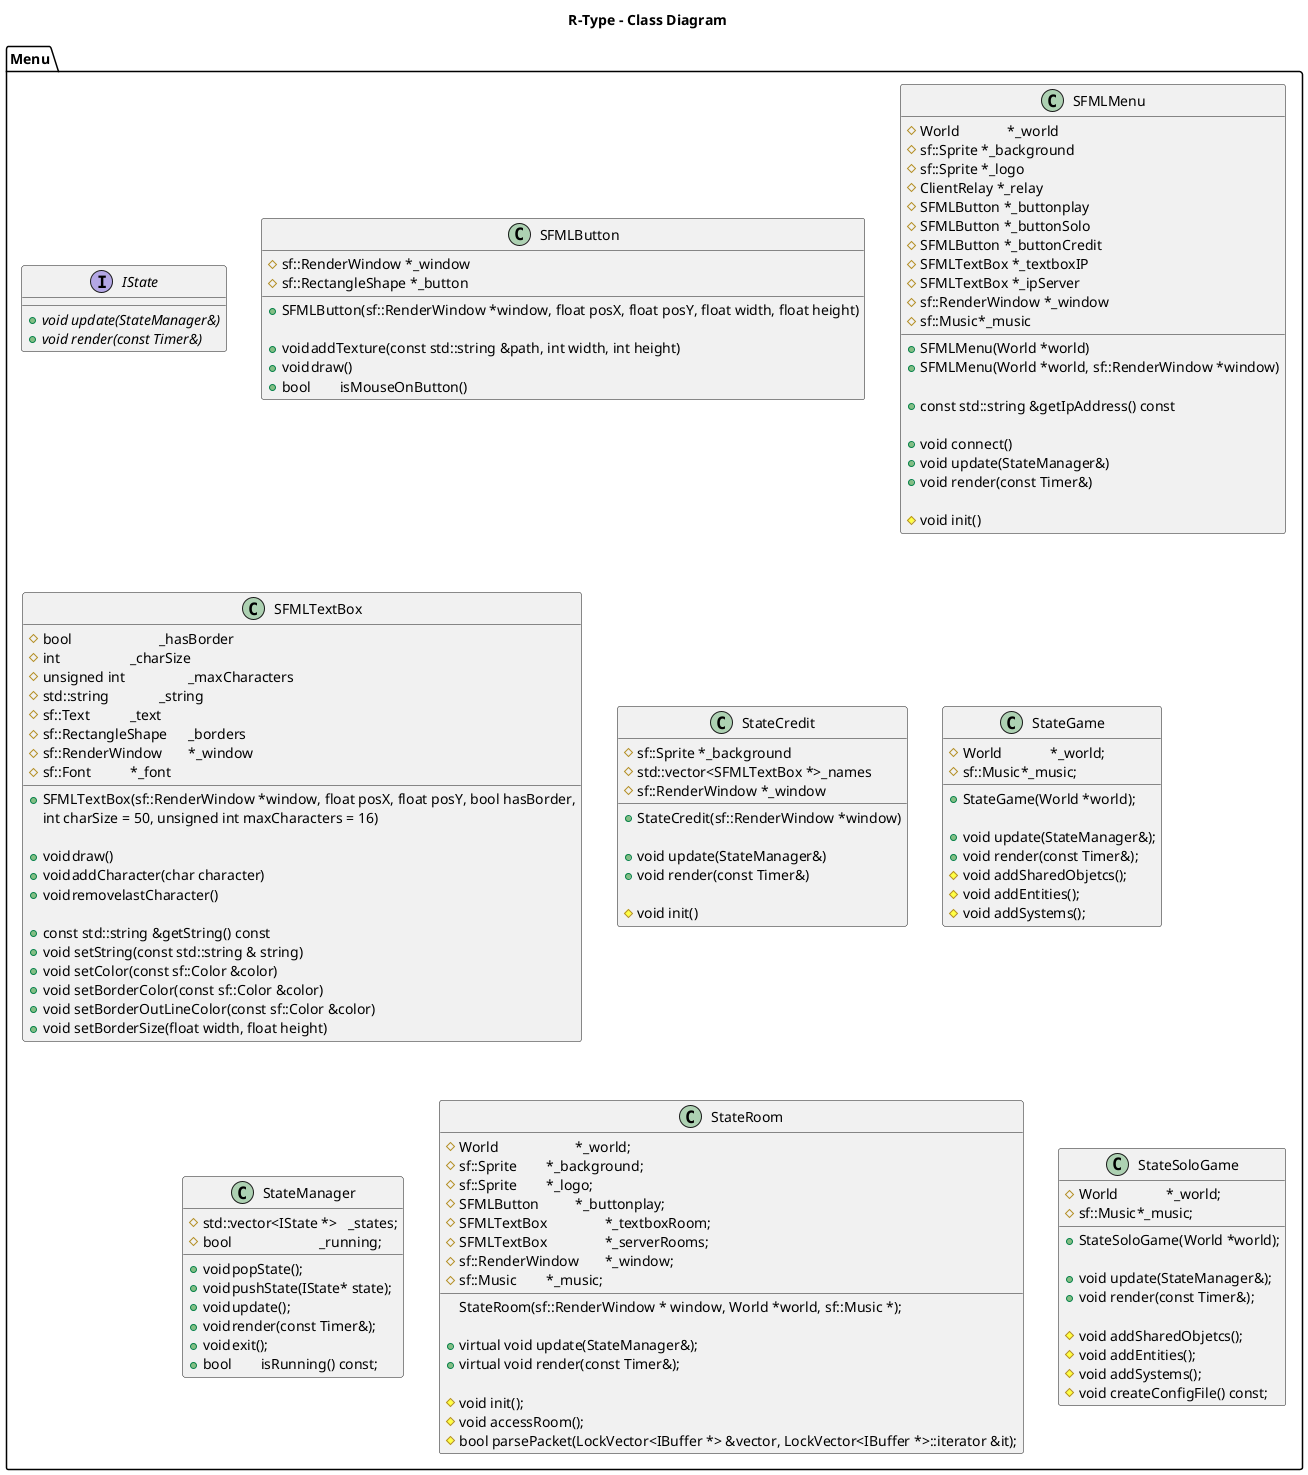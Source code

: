 @startuml

title R-Type - Class Diagram

package Menu {

interface IState {
	+{abstract} void update(StateManager&)
	+{abstract} void render(const Timer&)
}

class SFMLButton {
	+SFMLButton(sf::RenderWindow *window, float posX, float posY, float width, float height)

	+void	addTexture(const std::string &path, int width, int height)
	+void	draw()
	+bool	isMouseOnButton()

	#sf::RenderWindow *_window
	#sf::RectangleShape *_button
}

class SFMLMenu {
	+SFMLMenu(World *world)
	+SFMLMenu(World *world, sf::RenderWindow *window)

	+const std::string &getIpAddress() const

	+void connect()
	+ void update(StateManager&)
	+ void render(const Timer&)

	#void init()

	#World		*_world
	#sf::Sprite *_background
	#sf::Sprite *_logo
	#ClientRelay *_relay
	#SFMLButton *_buttonplay
	#SFMLButton *_buttonSolo
	#SFMLButton *_buttonCredit
	#SFMLTextBox *_textboxIP
	#SFMLTextBox *_ipServer
	#sf::RenderWindow *_window
  	#sf::Music	*_music
}

class SFMLTextBox {
	+SFMLTextBox(sf::RenderWindow *window, float posX, float posY, bool hasBorder,
		int charSize = 50, unsigned int maxCharacters = 16)

	+void	draw()
	+void	addCharacter(char character)
	+void	removelastCharacter()

	+const std::string &getString() const
	+void setString(const std::string & string)
	+void setColor(const sf::Color &color)
	+void setBorderColor(const sf::Color &color)
	+void setBorderOutLineColor(const sf::Color &color)
	+void setBorderSize(float width, float height)

	#bool			_hasBorder
	#int			_charSize
	#unsigned int			_maxCharacters
	#std::string		_string
	#sf::Text		_text
	#sf::RectangleShape	_borders
	#sf::RenderWindow	*_window
	#sf::Font		*_font
}

class StateCredit {

	+StateCredit(sf::RenderWindow *window)

	+ void update(StateManager&)
	+ void render(const Timer&)

	#void init()

	#sf::Sprite *_background
	#std::vector<SFMLTextBox *>_names
	#sf::RenderWindow *_window
}

class StateGame {

	+StateGame(World *world);

	+void update(StateManager&);
	+void render(const Timer&);
	#void addSharedObjetcs();
	#void addEntities();
	#void addSystems();
	#World		*_world;
	#sf::Music	*_music;
}

class		StateManager {
	+void	popState();
	+void	pushState(IState* state);
	+void	update();
	+void	render(const Timer&);
	+void	exit();
	+bool	isRunning() const;

	#std::vector<IState *>	_states;
	#bool			_running;
}

class StateRoom {
	StateRoom(sf::RenderWindow * window, World *world, sf::Music *);

	+virtual void update(StateManager&);
	+virtual void render(const Timer&);

	#void init();
	#void accessRoom();
	#bool parsePacket(LockVector<IBuffer *> &vector, LockVector<IBuffer *>::iterator &it);

	#World			*_world;
	#sf::Sprite		*_background;
	#sf::Sprite		*_logo;
	#SFMLButton		*_buttonplay;
	#SFMLTextBox		*_textboxRoom;
	#SFMLTextBox		*_serverRooms;
	#sf::RenderWindow	*_window;
	#sf::Music		*_music;
}

class StateSoloGame {

	+StateSoloGame(World *world);

	+void update(StateManager&);
	+void render(const Timer&);

	#void addSharedObjetcs();
	#void addEntities();
	#void addSystems();
	#void createConfigFile() const;

	#World		*_world;
	#sf::Music	*_music;
}

}

@enduml